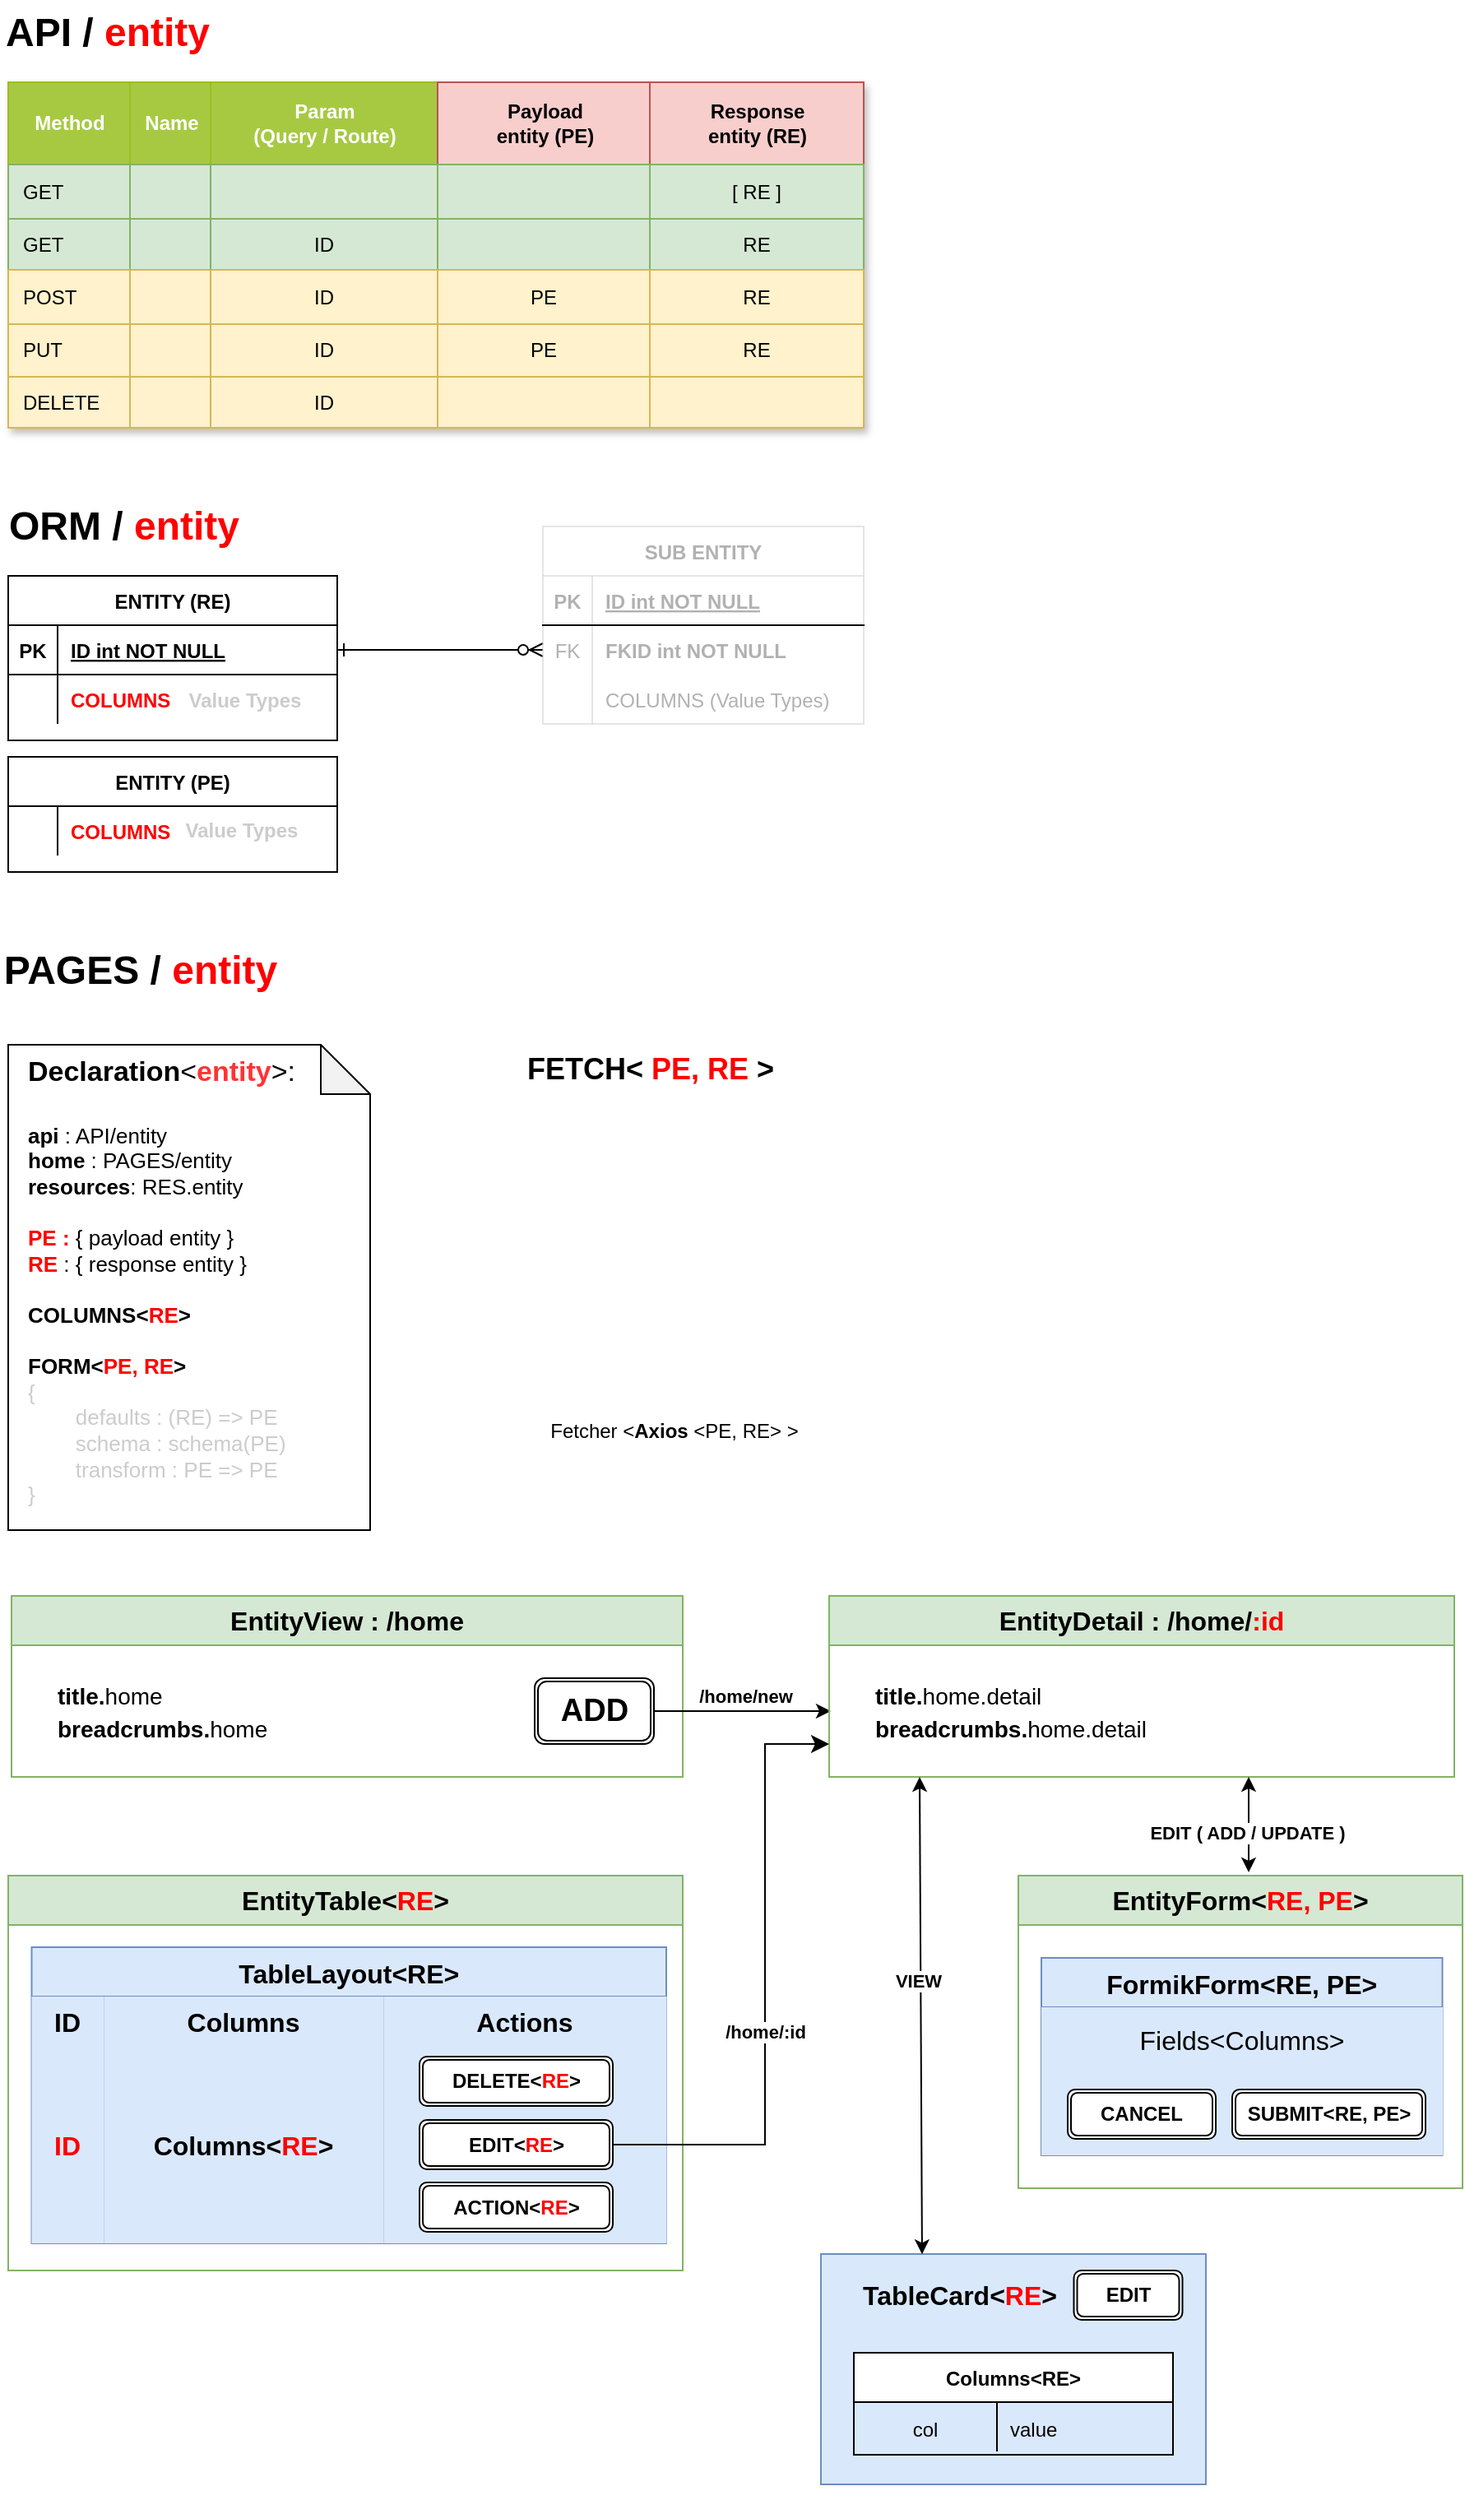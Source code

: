 <mxfile version="24.5.2" type="github">
  <diagram id="R2lEEEUBdFMjLlhIrx00" name="Page-1">
    <mxGraphModel dx="970" dy="598" grid="1" gridSize="10" guides="1" tooltips="1" connect="1" arrows="1" fold="1" page="1" pageScale="1" pageWidth="1169" pageHeight="827" math="0" shadow="0" extFonts="Permanent Marker^https://fonts.googleapis.com/css?family=Permanent+Marker">
      <root>
        <mxCell id="0" />
        <mxCell id="1" parent="0" />
        <mxCell id="C-vyLk0tnHw3VtMMgP7b-1" value="" style="edgeStyle=entityRelationEdgeStyle;endArrow=ERzeroToMany;startArrow=ERone;endFill=1;startFill=0;" parent="1" source="C-vyLk0tnHw3VtMMgP7b-24" target="C-vyLk0tnHw3VtMMgP7b-6" edge="1">
          <mxGeometry width="100" height="100" relative="1" as="geometry">
            <mxPoint x="310" y="1030" as="sourcePoint" />
            <mxPoint x="410" y="930" as="targetPoint" />
          </mxGeometry>
        </mxCell>
        <mxCell id="C-vyLk0tnHw3VtMMgP7b-2" value="SUB ENTITY" style="shape=table;startSize=30;container=1;collapsible=1;childLayout=tableLayout;fixedRows=1;rowLines=0;fontStyle=1;align=center;resizeLast=1;opacity=50;strokeColor=#CCCCCC;textOpacity=30;" parent="1" vertex="1">
          <mxGeometry x="415" y="400" width="195" height="120" as="geometry" />
        </mxCell>
        <mxCell id="C-vyLk0tnHw3VtMMgP7b-3" value="" style="shape=partialRectangle;collapsible=0;dropTarget=0;pointerEvents=0;fillColor=none;points=[[0,0.5],[1,0.5]];portConstraint=eastwest;top=0;left=0;right=0;bottom=1;" parent="C-vyLk0tnHw3VtMMgP7b-2" vertex="1">
          <mxGeometry y="30" width="195" height="30" as="geometry" />
        </mxCell>
        <mxCell id="C-vyLk0tnHw3VtMMgP7b-4" value="PK" style="shape=partialRectangle;overflow=hidden;connectable=0;fillColor=none;top=0;left=0;bottom=0;right=0;fontStyle=1;textOpacity=30;" parent="C-vyLk0tnHw3VtMMgP7b-3" vertex="1">
          <mxGeometry width="30" height="30" as="geometry">
            <mxRectangle width="30" height="30" as="alternateBounds" />
          </mxGeometry>
        </mxCell>
        <mxCell id="C-vyLk0tnHw3VtMMgP7b-5" value="ID int NOT NULL " style="shape=partialRectangle;overflow=hidden;connectable=0;fillColor=none;top=0;left=0;bottom=0;right=0;align=left;spacingLeft=6;fontStyle=5;textOpacity=30;" parent="C-vyLk0tnHw3VtMMgP7b-3" vertex="1">
          <mxGeometry x="30" width="165" height="30" as="geometry">
            <mxRectangle width="165" height="30" as="alternateBounds" />
          </mxGeometry>
        </mxCell>
        <mxCell id="C-vyLk0tnHw3VtMMgP7b-6" value="" style="shape=partialRectangle;collapsible=0;dropTarget=0;pointerEvents=0;fillColor=none;points=[[0,0.5],[1,0.5]];portConstraint=eastwest;top=0;left=0;right=0;bottom=0;" parent="C-vyLk0tnHw3VtMMgP7b-2" vertex="1">
          <mxGeometry y="60" width="195" height="30" as="geometry" />
        </mxCell>
        <mxCell id="C-vyLk0tnHw3VtMMgP7b-7" value="FK" style="shape=partialRectangle;overflow=hidden;connectable=0;fillColor=none;top=0;left=0;bottom=0;right=0;textOpacity=30;" parent="C-vyLk0tnHw3VtMMgP7b-6" vertex="1">
          <mxGeometry width="30" height="30" as="geometry">
            <mxRectangle width="30" height="30" as="alternateBounds" />
          </mxGeometry>
        </mxCell>
        <mxCell id="C-vyLk0tnHw3VtMMgP7b-8" value="FKID int NOT NULL" style="shape=partialRectangle;overflow=hidden;connectable=0;fillColor=none;top=0;left=0;bottom=0;right=0;align=left;spacingLeft=6;fontStyle=1;textOpacity=30;" parent="C-vyLk0tnHw3VtMMgP7b-6" vertex="1">
          <mxGeometry x="30" width="165" height="30" as="geometry">
            <mxRectangle width="165" height="30" as="alternateBounds" />
          </mxGeometry>
        </mxCell>
        <mxCell id="C-vyLk0tnHw3VtMMgP7b-9" value="" style="shape=partialRectangle;collapsible=0;dropTarget=0;pointerEvents=0;fillColor=none;points=[[0,0.5],[1,0.5]];portConstraint=eastwest;top=0;left=0;right=0;bottom=0;" parent="C-vyLk0tnHw3VtMMgP7b-2" vertex="1">
          <mxGeometry y="90" width="195" height="30" as="geometry" />
        </mxCell>
        <mxCell id="C-vyLk0tnHw3VtMMgP7b-10" value="" style="shape=partialRectangle;overflow=hidden;connectable=0;fillColor=none;top=0;left=0;bottom=0;right=0;textOpacity=30;" parent="C-vyLk0tnHw3VtMMgP7b-9" vertex="1">
          <mxGeometry width="30" height="30" as="geometry">
            <mxRectangle width="30" height="30" as="alternateBounds" />
          </mxGeometry>
        </mxCell>
        <mxCell id="C-vyLk0tnHw3VtMMgP7b-11" value="COLUMNS (Value Types)" style="shape=partialRectangle;overflow=hidden;connectable=0;fillColor=none;top=0;left=0;bottom=0;right=0;align=left;spacingLeft=6;textOpacity=30;" parent="C-vyLk0tnHw3VtMMgP7b-9" vertex="1">
          <mxGeometry x="30" width="165" height="30" as="geometry">
            <mxRectangle width="165" height="30" as="alternateBounds" />
          </mxGeometry>
        </mxCell>
        <mxCell id="C-vyLk0tnHw3VtMMgP7b-23" value="ENTITY (RE)" style="shape=table;startSize=30;container=1;collapsible=1;childLayout=tableLayout;fixedRows=1;rowLines=0;fontStyle=1;align=center;resizeLast=1;fontColor=#000000;" parent="1" vertex="1">
          <mxGeometry x="90" y="430" width="200" height="100" as="geometry" />
        </mxCell>
        <mxCell id="C-vyLk0tnHw3VtMMgP7b-24" value="" style="shape=partialRectangle;collapsible=0;dropTarget=0;pointerEvents=0;fillColor=none;points=[[0,0.5],[1,0.5]];portConstraint=eastwest;top=0;left=0;right=0;bottom=1;" parent="C-vyLk0tnHw3VtMMgP7b-23" vertex="1">
          <mxGeometry y="30" width="200" height="30" as="geometry" />
        </mxCell>
        <mxCell id="C-vyLk0tnHw3VtMMgP7b-25" value="PK" style="shape=partialRectangle;overflow=hidden;connectable=0;fillColor=none;top=0;left=0;bottom=0;right=0;fontStyle=1;" parent="C-vyLk0tnHw3VtMMgP7b-24" vertex="1">
          <mxGeometry width="30" height="30" as="geometry">
            <mxRectangle width="30" height="30" as="alternateBounds" />
          </mxGeometry>
        </mxCell>
        <mxCell id="C-vyLk0tnHw3VtMMgP7b-26" value="ID int NOT NULL " style="shape=partialRectangle;overflow=hidden;connectable=0;fillColor=none;top=0;left=0;bottom=0;right=0;align=left;spacingLeft=6;fontStyle=5;" parent="C-vyLk0tnHw3VtMMgP7b-24" vertex="1">
          <mxGeometry x="30" width="170" height="30" as="geometry">
            <mxRectangle width="170" height="30" as="alternateBounds" />
          </mxGeometry>
        </mxCell>
        <mxCell id="C-vyLk0tnHw3VtMMgP7b-27" value="" style="shape=partialRectangle;collapsible=0;dropTarget=0;pointerEvents=0;fillColor=none;points=[[0,0.5],[1,0.5]];portConstraint=eastwest;top=0;left=0;right=0;bottom=0;" parent="C-vyLk0tnHw3VtMMgP7b-23" vertex="1">
          <mxGeometry y="60" width="200" height="30" as="geometry" />
        </mxCell>
        <mxCell id="C-vyLk0tnHw3VtMMgP7b-28" value="" style="shape=partialRectangle;overflow=hidden;connectable=0;fillColor=none;top=0;left=0;bottom=0;right=0;" parent="C-vyLk0tnHw3VtMMgP7b-27" vertex="1">
          <mxGeometry width="30" height="30" as="geometry">
            <mxRectangle width="30" height="30" as="alternateBounds" />
          </mxGeometry>
        </mxCell>
        <mxCell id="C-vyLk0tnHw3VtMMgP7b-29" value="COLUMNS" style="shape=partialRectangle;overflow=hidden;connectable=0;fillColor=none;top=0;left=0;bottom=0;right=0;align=left;spacingLeft=6;fontColor=#FF0000;fontStyle=1" parent="C-vyLk0tnHw3VtMMgP7b-27" vertex="1">
          <mxGeometry x="30" width="170" height="30" as="geometry">
            <mxRectangle width="170" height="30" as="alternateBounds" />
          </mxGeometry>
        </mxCell>
        <mxCell id="YahrEmIbVGKIaJTnLxun-7" value="Assets" style="childLayout=tableLayout;recursiveResize=0;strokeColor=#98bf21;fillColor=#A7C942;shadow=1;" parent="1" vertex="1">
          <mxGeometry x="90" y="130" width="520" height="210" as="geometry" />
        </mxCell>
        <mxCell id="YahrEmIbVGKIaJTnLxun-8" style="shape=tableRow;horizontal=0;startSize=0;swimlaneHead=0;swimlaneBody=0;top=0;left=0;bottom=0;right=0;dropTarget=0;collapsible=0;recursiveResize=0;expand=0;fontStyle=0;strokeColor=inherit;fillColor=#ffffff;" parent="YahrEmIbVGKIaJTnLxun-7" vertex="1">
          <mxGeometry width="520" height="50" as="geometry" />
        </mxCell>
        <mxCell id="YahrEmIbVGKIaJTnLxun-68" value="Method" style="connectable=0;recursiveResize=0;strokeColor=inherit;fillColor=#A7C942;align=center;fontStyle=1;fontColor=#FFFFFF;html=1;" parent="YahrEmIbVGKIaJTnLxun-8" vertex="1">
          <mxGeometry width="74" height="50" as="geometry">
            <mxRectangle width="74" height="50" as="alternateBounds" />
          </mxGeometry>
        </mxCell>
        <mxCell id="YahrEmIbVGKIaJTnLxun-57" value="Name" style="connectable=0;recursiveResize=0;strokeColor=inherit;fillColor=#A7C942;align=center;fontStyle=1;fontColor=#FFFFFF;html=1;" parent="YahrEmIbVGKIaJTnLxun-8" vertex="1">
          <mxGeometry x="74" width="49" height="50" as="geometry">
            <mxRectangle width="49" height="50" as="alternateBounds" />
          </mxGeometry>
        </mxCell>
        <mxCell id="YahrEmIbVGKIaJTnLxun-9" value="Param&lt;div&gt;(Query / Route)&lt;/div&gt;" style="connectable=0;recursiveResize=0;strokeColor=inherit;fillColor=#A7C942;align=center;fontStyle=1;fontColor=#FFFFFF;html=1;" parent="YahrEmIbVGKIaJTnLxun-8" vertex="1">
          <mxGeometry x="123" width="138" height="50" as="geometry">
            <mxRectangle width="138" height="50" as="alternateBounds" />
          </mxGeometry>
        </mxCell>
        <mxCell id="YahrEmIbVGKIaJTnLxun-10" value="Payload&lt;div&gt;entity (PE)&lt;/div&gt;" style="connectable=0;recursiveResize=0;strokeColor=#b85450;fillColor=#f8cecc;align=center;fontStyle=1;html=1;" parent="YahrEmIbVGKIaJTnLxun-8" vertex="1">
          <mxGeometry x="261" width="129" height="50" as="geometry">
            <mxRectangle width="129" height="50" as="alternateBounds" />
          </mxGeometry>
        </mxCell>
        <mxCell id="YahrEmIbVGKIaJTnLxun-11" value="Response&lt;div&gt;entity (RE)&lt;/div&gt;" style="connectable=0;recursiveResize=0;strokeColor=#b85450;fillColor=#f8cecc;align=center;fontStyle=1;html=1;" parent="YahrEmIbVGKIaJTnLxun-8" vertex="1">
          <mxGeometry x="390" width="130" height="50" as="geometry">
            <mxRectangle width="130" height="50" as="alternateBounds" />
          </mxGeometry>
        </mxCell>
        <mxCell id="YahrEmIbVGKIaJTnLxun-12" value="" style="shape=tableRow;horizontal=0;startSize=0;swimlaneHead=0;swimlaneBody=0;top=0;left=0;bottom=0;right=0;dropTarget=0;collapsible=0;recursiveResize=0;expand=0;fontStyle=0;strokeColor=inherit;fillColor=#ffffff;" parent="YahrEmIbVGKIaJTnLxun-7" vertex="1">
          <mxGeometry y="50" width="520" height="33" as="geometry" />
        </mxCell>
        <mxCell id="YahrEmIbVGKIaJTnLxun-69" value="GET" style="connectable=0;recursiveResize=0;strokeColor=#82b366;fillColor=#d5e8d4;align=left;whiteSpace=wrap;html=1;spacingLeft=7;" parent="YahrEmIbVGKIaJTnLxun-12" vertex="1">
          <mxGeometry width="74" height="33" as="geometry">
            <mxRectangle width="74" height="33" as="alternateBounds" />
          </mxGeometry>
        </mxCell>
        <mxCell id="YahrEmIbVGKIaJTnLxun-58" value="" style="connectable=0;recursiveResize=0;strokeColor=#82b366;fillColor=#d5e8d4;align=center;whiteSpace=wrap;html=1;" parent="YahrEmIbVGKIaJTnLxun-12" vertex="1">
          <mxGeometry x="74" width="49" height="33" as="geometry">
            <mxRectangle width="49" height="33" as="alternateBounds" />
          </mxGeometry>
        </mxCell>
        <mxCell id="YahrEmIbVGKIaJTnLxun-13" value="" style="connectable=0;recursiveResize=0;strokeColor=#82b366;fillColor=#d5e8d4;align=center;whiteSpace=wrap;html=1;" parent="YahrEmIbVGKIaJTnLxun-12" vertex="1">
          <mxGeometry x="123" width="138" height="33" as="geometry">
            <mxRectangle width="138" height="33" as="alternateBounds" />
          </mxGeometry>
        </mxCell>
        <mxCell id="YahrEmIbVGKIaJTnLxun-14" value="" style="connectable=0;recursiveResize=0;strokeColor=#82b366;fillColor=#d5e8d4;align=center;whiteSpace=wrap;html=1;" parent="YahrEmIbVGKIaJTnLxun-12" vertex="1">
          <mxGeometry x="261" width="129" height="33" as="geometry">
            <mxRectangle width="129" height="33" as="alternateBounds" />
          </mxGeometry>
        </mxCell>
        <mxCell id="YahrEmIbVGKIaJTnLxun-15" value="[ RE ]" style="connectable=0;recursiveResize=0;strokeColor=#82b366;fillColor=#d5e8d4;align=center;whiteSpace=wrap;html=1;" parent="YahrEmIbVGKIaJTnLxun-12" vertex="1">
          <mxGeometry x="390" width="130" height="33" as="geometry">
            <mxRectangle width="130" height="33" as="alternateBounds" />
          </mxGeometry>
        </mxCell>
        <mxCell id="YahrEmIbVGKIaJTnLxun-16" value="" style="shape=tableRow;horizontal=0;startSize=0;swimlaneHead=0;swimlaneBody=0;top=0;left=0;bottom=0;right=0;dropTarget=0;collapsible=0;recursiveResize=0;expand=0;fontStyle=1;strokeColor=inherit;fillColor=#EAF2D3;" parent="YahrEmIbVGKIaJTnLxun-7" vertex="1">
          <mxGeometry y="83" width="520" height="31" as="geometry" />
        </mxCell>
        <mxCell id="YahrEmIbVGKIaJTnLxun-70" value="GET" style="connectable=0;recursiveResize=0;strokeColor=#82b366;fillColor=#d5e8d4;whiteSpace=wrap;html=1;align=left;spacingLeft=7;" parent="YahrEmIbVGKIaJTnLxun-16" vertex="1">
          <mxGeometry width="74" height="31" as="geometry">
            <mxRectangle width="74" height="31" as="alternateBounds" />
          </mxGeometry>
        </mxCell>
        <mxCell id="YahrEmIbVGKIaJTnLxun-59" value="" style="connectable=0;recursiveResize=0;strokeColor=#82b366;fillColor=#d5e8d4;whiteSpace=wrap;html=1;" parent="YahrEmIbVGKIaJTnLxun-16" vertex="1">
          <mxGeometry x="74" width="49" height="31" as="geometry">
            <mxRectangle width="49" height="31" as="alternateBounds" />
          </mxGeometry>
        </mxCell>
        <mxCell id="YahrEmIbVGKIaJTnLxun-17" value="ID" style="connectable=0;recursiveResize=0;strokeColor=#82b366;fillColor=#d5e8d4;whiteSpace=wrap;html=1;" parent="YahrEmIbVGKIaJTnLxun-16" vertex="1">
          <mxGeometry x="123" width="138" height="31" as="geometry">
            <mxRectangle width="138" height="31" as="alternateBounds" />
          </mxGeometry>
        </mxCell>
        <mxCell id="YahrEmIbVGKIaJTnLxun-18" value="" style="connectable=0;recursiveResize=0;strokeColor=#82b366;fillColor=#d5e8d4;whiteSpace=wrap;html=1;" parent="YahrEmIbVGKIaJTnLxun-16" vertex="1">
          <mxGeometry x="261" width="129" height="31" as="geometry">
            <mxRectangle width="129" height="31" as="alternateBounds" />
          </mxGeometry>
        </mxCell>
        <mxCell id="YahrEmIbVGKIaJTnLxun-19" value="RE" style="connectable=0;recursiveResize=0;strokeColor=#82b366;fillColor=#d5e8d4;whiteSpace=wrap;html=1;" parent="YahrEmIbVGKIaJTnLxun-16" vertex="1">
          <mxGeometry x="390" width="130" height="31" as="geometry">
            <mxRectangle width="130" height="31" as="alternateBounds" />
          </mxGeometry>
        </mxCell>
        <mxCell id="YahrEmIbVGKIaJTnLxun-20" value="" style="shape=tableRow;horizontal=0;startSize=0;swimlaneHead=0;swimlaneBody=0;top=0;left=0;bottom=0;right=0;dropTarget=0;collapsible=0;recursiveResize=0;expand=0;fontStyle=0;strokeColor=inherit;fillColor=#ffffff;" parent="YahrEmIbVGKIaJTnLxun-7" vertex="1">
          <mxGeometry y="114" width="520" height="33" as="geometry" />
        </mxCell>
        <mxCell id="YahrEmIbVGKIaJTnLxun-71" value="POST" style="connectable=0;recursiveResize=0;strokeColor=#d6b656;fillColor=#fff2cc;fontStyle=0;align=left;whiteSpace=wrap;html=1;spacingLeft=7;" parent="YahrEmIbVGKIaJTnLxun-20" vertex="1">
          <mxGeometry width="74" height="33" as="geometry">
            <mxRectangle width="74" height="33" as="alternateBounds" />
          </mxGeometry>
        </mxCell>
        <mxCell id="YahrEmIbVGKIaJTnLxun-60" style="connectable=0;recursiveResize=0;strokeColor=#d6b656;fillColor=#fff2cc;fontStyle=0;align=center;whiteSpace=wrap;html=1;" parent="YahrEmIbVGKIaJTnLxun-20" vertex="1">
          <mxGeometry x="74" width="49" height="33" as="geometry">
            <mxRectangle width="49" height="33" as="alternateBounds" />
          </mxGeometry>
        </mxCell>
        <mxCell id="YahrEmIbVGKIaJTnLxun-21" value="ID" style="connectable=0;recursiveResize=0;strokeColor=#d6b656;fillColor=#fff2cc;fontStyle=0;align=center;whiteSpace=wrap;html=1;" parent="YahrEmIbVGKIaJTnLxun-20" vertex="1">
          <mxGeometry x="123" width="138" height="33" as="geometry">
            <mxRectangle width="138" height="33" as="alternateBounds" />
          </mxGeometry>
        </mxCell>
        <mxCell id="YahrEmIbVGKIaJTnLxun-22" value="PE" style="connectable=0;recursiveResize=0;strokeColor=#d6b656;fillColor=#fff2cc;fontStyle=0;align=center;whiteSpace=wrap;html=1;" parent="YahrEmIbVGKIaJTnLxun-20" vertex="1">
          <mxGeometry x="261" width="129" height="33" as="geometry">
            <mxRectangle width="129" height="33" as="alternateBounds" />
          </mxGeometry>
        </mxCell>
        <mxCell id="YahrEmIbVGKIaJTnLxun-23" value="RE" style="connectable=0;recursiveResize=0;strokeColor=#d6b656;fillColor=#fff2cc;fontStyle=0;align=center;whiteSpace=wrap;html=1;" parent="YahrEmIbVGKIaJTnLxun-20" vertex="1">
          <mxGeometry x="390" width="130" height="33" as="geometry">
            <mxRectangle width="130" height="33" as="alternateBounds" />
          </mxGeometry>
        </mxCell>
        <mxCell id="YahrEmIbVGKIaJTnLxun-24" value="" style="shape=tableRow;horizontal=0;startSize=0;swimlaneHead=0;swimlaneBody=0;top=0;left=0;bottom=0;right=0;dropTarget=0;collapsible=0;recursiveResize=0;expand=0;fontStyle=1;strokeColor=inherit;fillColor=#EAF2D3;" parent="YahrEmIbVGKIaJTnLxun-7" vertex="1">
          <mxGeometry y="147" width="520" height="32" as="geometry" />
        </mxCell>
        <mxCell id="YahrEmIbVGKIaJTnLxun-72" value="PUT" style="connectable=0;recursiveResize=0;strokeColor=#d6b656;fillColor=#fff2cc;whiteSpace=wrap;html=1;align=left;spacingLeft=7;" parent="YahrEmIbVGKIaJTnLxun-24" vertex="1">
          <mxGeometry width="74" height="32" as="geometry">
            <mxRectangle width="74" height="32" as="alternateBounds" />
          </mxGeometry>
        </mxCell>
        <mxCell id="YahrEmIbVGKIaJTnLxun-61" style="connectable=0;recursiveResize=0;strokeColor=#d6b656;fillColor=#fff2cc;whiteSpace=wrap;html=1;" parent="YahrEmIbVGKIaJTnLxun-24" vertex="1">
          <mxGeometry x="74" width="49" height="32" as="geometry">
            <mxRectangle width="49" height="32" as="alternateBounds" />
          </mxGeometry>
        </mxCell>
        <mxCell id="YahrEmIbVGKIaJTnLxun-25" value="ID" style="connectable=0;recursiveResize=0;strokeColor=#d6b656;fillColor=#fff2cc;whiteSpace=wrap;html=1;" parent="YahrEmIbVGKIaJTnLxun-24" vertex="1">
          <mxGeometry x="123" width="138" height="32" as="geometry">
            <mxRectangle width="138" height="32" as="alternateBounds" />
          </mxGeometry>
        </mxCell>
        <mxCell id="YahrEmIbVGKIaJTnLxun-26" value="PE" style="connectable=0;recursiveResize=0;strokeColor=#d6b656;fillColor=#fff2cc;whiteSpace=wrap;html=1;" parent="YahrEmIbVGKIaJTnLxun-24" vertex="1">
          <mxGeometry x="261" width="129" height="32" as="geometry">
            <mxRectangle width="129" height="32" as="alternateBounds" />
          </mxGeometry>
        </mxCell>
        <mxCell id="YahrEmIbVGKIaJTnLxun-27" value="RE" style="connectable=0;recursiveResize=0;strokeColor=#d6b656;fillColor=#fff2cc;whiteSpace=wrap;html=1;" parent="YahrEmIbVGKIaJTnLxun-24" vertex="1">
          <mxGeometry x="390" width="130" height="32" as="geometry">
            <mxRectangle width="130" height="32" as="alternateBounds" />
          </mxGeometry>
        </mxCell>
        <mxCell id="YahrEmIbVGKIaJTnLxun-62" style="shape=tableRow;horizontal=0;startSize=0;swimlaneHead=0;swimlaneBody=0;top=0;left=0;bottom=0;right=0;dropTarget=0;collapsible=0;recursiveResize=0;expand=0;fontStyle=1;strokeColor=inherit;fillColor=#EAF2D3;" parent="YahrEmIbVGKIaJTnLxun-7" vertex="1">
          <mxGeometry y="179" width="520" height="31" as="geometry" />
        </mxCell>
        <mxCell id="YahrEmIbVGKIaJTnLxun-73" value="DELETE" style="connectable=0;recursiveResize=0;whiteSpace=wrap;html=1;align=left;spacingLeft=7;fillColor=#fff2cc;strokeColor=#d6b656;" parent="YahrEmIbVGKIaJTnLxun-62" vertex="1">
          <mxGeometry width="74" height="31" as="geometry">
            <mxRectangle width="74" height="31" as="alternateBounds" />
          </mxGeometry>
        </mxCell>
        <mxCell id="YahrEmIbVGKIaJTnLxun-63" style="connectable=0;recursiveResize=0;whiteSpace=wrap;html=1;fillColor=#fff2cc;strokeColor=#d6b656;" parent="YahrEmIbVGKIaJTnLxun-62" vertex="1">
          <mxGeometry x="74" width="49" height="31" as="geometry">
            <mxRectangle width="49" height="31" as="alternateBounds" />
          </mxGeometry>
        </mxCell>
        <mxCell id="YahrEmIbVGKIaJTnLxun-64" value="ID" style="connectable=0;recursiveResize=0;whiteSpace=wrap;html=1;fillColor=#fff2cc;strokeColor=#d6b656;" parent="YahrEmIbVGKIaJTnLxun-62" vertex="1">
          <mxGeometry x="123" width="138" height="31" as="geometry">
            <mxRectangle width="138" height="31" as="alternateBounds" />
          </mxGeometry>
        </mxCell>
        <mxCell id="YahrEmIbVGKIaJTnLxun-65" style="connectable=0;recursiveResize=0;whiteSpace=wrap;html=1;fillColor=#fff2cc;strokeColor=#d6b656;" parent="YahrEmIbVGKIaJTnLxun-62" vertex="1">
          <mxGeometry x="261" width="129" height="31" as="geometry">
            <mxRectangle width="129" height="31" as="alternateBounds" />
          </mxGeometry>
        </mxCell>
        <mxCell id="YahrEmIbVGKIaJTnLxun-66" style="connectable=0;recursiveResize=0;whiteSpace=wrap;html=1;fillColor=#fff2cc;strokeColor=#d6b656;" parent="YahrEmIbVGKIaJTnLxun-62" vertex="1">
          <mxGeometry x="390" width="130" height="31" as="geometry">
            <mxRectangle width="130" height="31" as="alternateBounds" />
          </mxGeometry>
        </mxCell>
        <mxCell id="YahrEmIbVGKIaJTnLxun-74" value="ENTITY (PE)" style="shape=table;startSize=30;container=1;collapsible=1;childLayout=tableLayout;fixedRows=1;rowLines=0;fontStyle=1;align=center;resizeLast=1;fontColor=#000000;" parent="1" vertex="1">
          <mxGeometry x="90" y="540" width="200" height="70" as="geometry" />
        </mxCell>
        <mxCell id="YahrEmIbVGKIaJTnLxun-78" value="" style="shape=partialRectangle;collapsible=0;dropTarget=0;pointerEvents=0;fillColor=none;points=[[0,0.5],[1,0.5]];portConstraint=eastwest;top=0;left=0;right=0;bottom=0;" parent="YahrEmIbVGKIaJTnLxun-74" vertex="1">
          <mxGeometry y="30" width="200" height="30" as="geometry" />
        </mxCell>
        <mxCell id="YahrEmIbVGKIaJTnLxun-79" value="" style="shape=partialRectangle;overflow=hidden;connectable=0;fillColor=none;top=0;left=0;bottom=0;right=0;" parent="YahrEmIbVGKIaJTnLxun-78" vertex="1">
          <mxGeometry width="30" height="30" as="geometry">
            <mxRectangle width="30" height="30" as="alternateBounds" />
          </mxGeometry>
        </mxCell>
        <mxCell id="YahrEmIbVGKIaJTnLxun-80" value="COLUMNS" style="shape=partialRectangle;overflow=hidden;connectable=0;fillColor=none;top=0;left=0;bottom=0;right=0;align=left;spacingLeft=6;fontColor=#FF0000;fontStyle=1" parent="YahrEmIbVGKIaJTnLxun-78" vertex="1">
          <mxGeometry x="30" width="170" height="30" as="geometry">
            <mxRectangle width="170" height="30" as="alternateBounds" />
          </mxGeometry>
        </mxCell>
        <mxCell id="YahrEmIbVGKIaJTnLxun-81" value="API /&amp;nbsp;&lt;font color=&quot;#ff0000&quot;&gt;entity&lt;/font&gt;" style="text;strokeColor=none;fillColor=none;html=1;fontSize=24;fontStyle=1;verticalAlign=middle;align=center;" parent="1" vertex="1">
          <mxGeometry x="100" y="80" width="100" height="40" as="geometry" />
        </mxCell>
        <mxCell id="YahrEmIbVGKIaJTnLxun-82" value="ORM /&amp;nbsp;&lt;font color=&quot;#ff0000&quot;&gt;entity&lt;/font&gt;" style="text;strokeColor=none;fillColor=none;html=1;fontSize=24;fontStyle=1;verticalAlign=middle;align=center;" parent="1" vertex="1">
          <mxGeometry x="110" y="380" width="100" height="40" as="geometry" />
        </mxCell>
        <UserObject label="&lt;b&gt;Value Types&lt;/b&gt;" placeholders="1" name="Variable" id="YahrEmIbVGKIaJTnLxun-83">
          <mxCell style="text;html=1;strokeColor=none;fillColor=none;align=center;verticalAlign=middle;whiteSpace=wrap;overflow=hidden;fontColor=#CCCCCC;" parent="1" vertex="1">
            <mxGeometry x="194" y="496" width="80" height="20" as="geometry" />
          </mxCell>
        </UserObject>
        <UserObject label="&lt;b&gt;Value Types&lt;/b&gt;" placeholders="1" name="Variable" id="YahrEmIbVGKIaJTnLxun-84">
          <mxCell style="text;html=1;strokeColor=none;fillColor=none;align=center;verticalAlign=middle;whiteSpace=wrap;overflow=hidden;fontColor=#CCCCCC;" parent="1" vertex="1">
            <mxGeometry x="192" y="575" width="80" height="20" as="geometry" />
          </mxCell>
        </UserObject>
        <mxCell id="YahrEmIbVGKIaJTnLxun-85" value="PAGES /&amp;nbsp;&lt;font color=&quot;#ff0000&quot;&gt;entity&lt;/font&gt;" style="text;strokeColor=none;fillColor=none;html=1;fontSize=24;fontStyle=1;verticalAlign=middle;align=center;" parent="1" vertex="1">
          <mxGeometry x="120" y="650" width="100" height="40" as="geometry" />
        </mxCell>
        <mxCell id="YahrEmIbVGKIaJTnLxun-86" value="&lt;font style=&quot;font-size: 17px;&quot;&gt;&lt;b style=&quot;&quot;&gt;Declaration&lt;/b&gt;&amp;lt;&lt;b style=&quot;&quot;&gt;&lt;font color=&quot;#ff3333&quot; style=&quot;font-size: 17px;&quot;&gt;entity&lt;/font&gt;&lt;/b&gt;&amp;gt;:&lt;/font&gt;&lt;div style=&quot;font-size: 17px;&quot;&gt;&lt;font style=&quot;font-size: 17px;&quot;&gt;&lt;br style=&quot;font-size: 13px;&quot;&gt;&lt;/font&gt;&lt;div style=&quot;font-size: 13px;&quot;&gt;&lt;font style=&quot;font-size: 13px;&quot;&gt;&lt;b&gt;api&lt;/b&gt; : API/entity&lt;/font&gt;&lt;/div&gt;&lt;div style=&quot;font-size: 13px;&quot;&gt;&lt;font style=&quot;font-size: 13px;&quot;&gt;&lt;b&gt;home&lt;/b&gt; : PAGES/entity&lt;/font&gt;&lt;/div&gt;&lt;div style=&quot;font-size: 13px;&quot;&gt;&lt;span style=&quot;background-color: initial; font-size: 13px;&quot;&gt;&lt;font style=&quot;font-size: 13px;&quot;&gt;&lt;b&gt;resources&lt;/b&gt;: RES.entity&lt;/font&gt;&lt;/span&gt;&lt;/div&gt;&lt;div style=&quot;font-size: 13px;&quot;&gt;&lt;span style=&quot;background-color: initial; font-size: 13px;&quot;&gt;&lt;font style=&quot;font-size: 13px;&quot;&gt;&lt;br&gt;&lt;/font&gt;&lt;/span&gt;&lt;/div&gt;&lt;div style=&quot;font-size: 13px;&quot;&gt;&lt;div style=&quot;font-size: 13px;&quot;&gt;&lt;font style=&quot;font-size: 13px;&quot;&gt;&lt;b style=&quot;font-size: 13px;&quot;&gt;&lt;font color=&quot;#ff0000&quot; style=&quot;font-size: 13px;&quot;&gt;PE :&lt;/font&gt;&lt;/b&gt;&amp;nbsp;{ payload entity }&lt;/font&gt;&lt;/div&gt;&lt;div style=&quot;font-size: 13px;&quot;&gt;&lt;font style=&quot;font-size: 13px;&quot;&gt;&lt;font color=&quot;#ff0000&quot; style=&quot;background-color: initial; font-size: 13px;&quot;&gt;&lt;b style=&quot;font-size: 13px;&quot;&gt;RE&lt;/b&gt;&lt;/font&gt;&lt;span style=&quot;background-color: initial; font-size: 13px;&quot;&gt;&amp;nbsp;:&lt;/span&gt;&lt;span style=&quot;background-color: initial; font-size: 13px;&quot;&gt;&amp;nbsp;{ response entity }&lt;/span&gt;&lt;/font&gt;&lt;/div&gt;&lt;/div&gt;&lt;div style=&quot;font-size: 13px;&quot;&gt;&lt;span style=&quot;background-color: initial; font-size: 13px;&quot;&gt;&lt;font style=&quot;font-size: 13px;&quot;&gt;&lt;br style=&quot;font-size: 13px;&quot;&gt;&lt;/font&gt;&lt;/span&gt;&lt;/div&gt;&lt;div style=&quot;font-size: 13px;&quot;&gt;&lt;span style=&quot;background-color: initial; font-size: 13px;&quot;&gt;&lt;b style=&quot;font-size: 13px;&quot;&gt;&lt;font style=&quot;font-size: 13px;&quot;&gt;COLUMNS&amp;lt;&lt;font color=&quot;#ff0000&quot; style=&quot;font-size: 13px;&quot;&gt;RE&lt;/font&gt;&amp;gt;&lt;/font&gt;&lt;/b&gt;&lt;/span&gt;&lt;/div&gt;&lt;div style=&quot;font-size: 13px;&quot;&gt;&lt;span style=&quot;background-color: initial; font-size: 13px;&quot;&gt;&lt;b style=&quot;font-size: 13px;&quot;&gt;&lt;font style=&quot;font-size: 13px;&quot;&gt;&lt;br&gt;&lt;/font&gt;&lt;/b&gt;&lt;/span&gt;&lt;/div&gt;&lt;div style=&quot;font-size: 13px;&quot;&gt;&lt;div style=&quot;font-size: 13px;&quot;&gt;&lt;b style=&quot;font-size: 13px;&quot;&gt;&lt;font style=&quot;font-size: 13px;&quot;&gt;&lt;span style=&quot;background-color: initial; font-size: 13px;&quot;&gt;FORM&amp;lt;&lt;font color=&quot;#ff0000&quot; style=&quot;font-size: 13px;&quot;&gt;PE,&lt;/font&gt; &lt;font color=&quot;#ff0000&quot; style=&quot;font-size: 13px;&quot;&gt;RE&lt;/font&gt;&amp;gt;&lt;/span&gt;&lt;br style=&quot;font-size: 13px;&quot;&gt;&lt;/font&gt;&lt;/b&gt;&lt;/div&gt;&lt;/div&gt;&lt;/div&gt;&lt;div style=&quot;font-size: 13px;&quot;&gt;&lt;span style=&quot;background-color: initial; font-size: 13px;&quot;&gt;&lt;font color=&quot;#cccccc&quot; style=&quot;font-size: 13px;&quot;&gt;{&lt;/font&gt;&lt;/span&gt;&lt;/div&gt;&lt;div style=&quot;font-size: 13px;&quot;&gt;&lt;span style=&quot;background-color: initial; font-size: 13px;&quot;&gt;&lt;font color=&quot;#cccccc&quot; style=&quot;font-size: 13px;&quot;&gt;&lt;span style=&quot;white-space: pre; font-size: 13px;&quot;&gt;&#x9;&lt;/span&gt;defaults : (RE) =&amp;gt; PE&lt;br style=&quot;font-size: 13px;&quot;&gt;&lt;/font&gt;&lt;/span&gt;&lt;/div&gt;&lt;div style=&quot;font-size: 13px;&quot;&gt;&lt;span style=&quot;background-color: initial; font-size: 13px;&quot;&gt;&lt;font color=&quot;#cccccc&quot; style=&quot;font-size: 13px;&quot;&gt;&lt;span style=&quot;white-space: pre; font-size: 13px;&quot;&gt;&#x9;&lt;/span&gt;schema : schema(PE)&lt;/font&gt;&lt;/span&gt;&lt;/div&gt;&lt;div style=&quot;font-size: 13px;&quot;&gt;&lt;span style=&quot;background-color: initial; font-size: 13px;&quot;&gt;&lt;font color=&quot;#cccccc&quot; style=&quot;font-size: 13px;&quot;&gt;&lt;span style=&quot;white-space: pre; font-size: 13px;&quot;&gt;&#x9;&lt;/span&gt;transform : PE =&amp;gt; PE&amp;nbsp;&lt;br style=&quot;font-size: 13px;&quot;&gt;&lt;/font&gt;&lt;/span&gt;&lt;/div&gt;&lt;div style=&quot;font-size: 13px;&quot;&gt;&lt;span style=&quot;background-color: initial; font-size: 13px;&quot;&gt;&lt;font color=&quot;#cccccc&quot; style=&quot;font-size: 13px;&quot;&gt;}&lt;/font&gt;&lt;/span&gt;&lt;/div&gt;" style="shape=note;whiteSpace=wrap;html=1;backgroundOutline=1;darkOpacity=0.05;align=left;spacingLeft=10;verticalAlign=top;fontSize=13;" parent="1" vertex="1">
          <mxGeometry x="90" y="715" width="220" height="295" as="geometry" />
        </mxCell>
        <mxCell id="K0PCjT4belstwywt3aMA-4" value="FETCH&amp;lt;&amp;nbsp;&lt;font style=&quot;font-size: 18px;&quot; color=&quot;#ff0000&quot;&gt;PE, RE&amp;nbsp;&lt;/font&gt;&lt;font style=&quot;font-size: 18px;&quot;&gt;&amp;gt;&lt;/font&gt;" style="text;strokeColor=none;fillColor=none;html=1;fontSize=18;fontStyle=1;verticalAlign=middle;align=center;" vertex="1" parent="1">
          <mxGeometry x="430" y="710" width="100" height="40" as="geometry" />
        </mxCell>
        <mxCell id="K0PCjT4belstwywt3aMA-6" value="Fetcher &amp;lt;&lt;b&gt;Axios&lt;/b&gt; &amp;lt;PE, RE&amp;gt; &amp;gt;" style="text;html=1;align=center;verticalAlign=middle;whiteSpace=wrap;rounded=0;" vertex="1" parent="1">
          <mxGeometry x="360" y="935" width="270" height="30" as="geometry" />
        </mxCell>
        <mxCell id="K0PCjT4belstwywt3aMA-7" value="&lt;font style=&quot;font-size: 16px;&quot;&gt;EntityView : /home&lt;/font&gt;" style="swimlane;whiteSpace=wrap;html=1;startSize=30;fillColor=#d5e8d4;strokeColor=#82b366;" vertex="1" parent="1">
          <mxGeometry x="92" y="1050" width="408" height="110" as="geometry" />
        </mxCell>
        <mxCell id="K0PCjT4belstwywt3aMA-88" style="edgeStyle=orthogonalEdgeStyle;rounded=0;orthogonalLoop=1;jettySize=auto;html=1;exitX=1;exitY=0.5;exitDx=0;exitDy=0;" edge="1" parent="K0PCjT4belstwywt3aMA-7" source="K0PCjT4belstwywt3aMA-23">
          <mxGeometry relative="1" as="geometry">
            <mxPoint x="498" y="70" as="targetPoint" />
          </mxGeometry>
        </mxCell>
        <mxCell id="K0PCjT4belstwywt3aMA-120" value="&lt;span style=&quot;font-weight: 700; text-align: right;&quot;&gt;&amp;nbsp;/home/new&amp;nbsp;&lt;/span&gt;" style="edgeLabel;html=1;align=center;verticalAlign=bottom;resizable=0;points=[];labelPosition=center;verticalLabelPosition=top;" vertex="1" connectable="0" parent="K0PCjT4belstwywt3aMA-88">
          <mxGeometry x="0.028" y="1" relative="1" as="geometry">
            <mxPoint as="offset" />
          </mxGeometry>
        </mxCell>
        <mxCell id="K0PCjT4belstwywt3aMA-23" value="&lt;b&gt;&lt;font style=&quot;font-size: 19px;&quot;&gt;ADD&lt;/font&gt;&lt;/b&gt;" style="shape=ext;double=1;rounded=1;whiteSpace=wrap;html=1;" vertex="1" parent="K0PCjT4belstwywt3aMA-7">
          <mxGeometry x="318" y="50" width="72.5" height="40" as="geometry" />
        </mxCell>
        <UserObject label="&lt;b style=&quot;font-size: 14px;&quot;&gt;breadcrumbs.&lt;/b&gt;home" placeholders="1" name="Variable" id="K0PCjT4belstwywt3aMA-26">
          <mxCell style="text;html=1;strokeColor=none;fillColor=none;align=left;verticalAlign=middle;whiteSpace=wrap;overflow=hidden;fontSize=14;" vertex="1" parent="K0PCjT4belstwywt3aMA-7">
            <mxGeometry x="26" y="70" width="167.5" height="20" as="geometry" />
          </mxCell>
        </UserObject>
        <UserObject label="&lt;b style=&quot;font-size: 14px;&quot;&gt;title.&lt;/b&gt;home" placeholders="1" name="Variable" id="K0PCjT4belstwywt3aMA-29">
          <mxCell style="text;html=1;strokeColor=none;fillColor=none;align=left;verticalAlign=middle;whiteSpace=wrap;overflow=hidden;fontSize=14;" vertex="1" parent="K0PCjT4belstwywt3aMA-7">
            <mxGeometry x="26" y="50" width="167.5" height="20" as="geometry" />
          </mxCell>
        </UserObject>
        <mxCell id="K0PCjT4belstwywt3aMA-46" value="&lt;font style=&quot;font-size: 16px;&quot;&gt;EntityDetail : /home/&lt;font style=&quot;font-size: 16px;&quot; color=&quot;#ff0000&quot;&gt;:id&lt;/font&gt;&lt;/font&gt;" style="swimlane;whiteSpace=wrap;html=1;startSize=30;fillColor=#d5e8d4;strokeColor=#82b366;" vertex="1" parent="1">
          <mxGeometry x="589" y="1050" width="380" height="110" as="geometry" />
        </mxCell>
        <UserObject label="&lt;b style=&quot;font-size: 14px;&quot;&gt;breadcrumbs.&lt;/b&gt;home.detail" placeholders="1" name="Variable" id="K0PCjT4belstwywt3aMA-58">
          <mxCell style="text;html=1;strokeColor=none;fillColor=none;align=left;verticalAlign=middle;whiteSpace=wrap;overflow=hidden;fontSize=14;" vertex="1" parent="K0PCjT4belstwywt3aMA-46">
            <mxGeometry x="26" y="70" width="167.5" height="20" as="geometry" />
          </mxCell>
        </UserObject>
        <UserObject label="&lt;b style=&quot;font-size: 14px;&quot;&gt;title.&lt;/b&gt;home.detail" placeholders="1" name="Variable" id="K0PCjT4belstwywt3aMA-59">
          <mxCell style="text;html=1;strokeColor=none;fillColor=none;align=left;verticalAlign=middle;whiteSpace=wrap;overflow=hidden;fontSize=14;" vertex="1" parent="K0PCjT4belstwywt3aMA-46">
            <mxGeometry x="26" y="50" width="167.5" height="20" as="geometry" />
          </mxCell>
        </UserObject>
        <mxCell id="K0PCjT4belstwywt3aMA-83" value="&lt;div&gt;&lt;span style=&quot;font-size: 16px; text-wrap: nowrap;&quot;&gt;EntityTable&amp;lt;&lt;font color=&quot;#ff0000&quot;&gt;RE&lt;/font&gt;&amp;gt;&lt;/span&gt;&lt;/div&gt;" style="swimlane;whiteSpace=wrap;html=1;startSize=30;fillColor=#d5e8d4;strokeColor=#82b366;" vertex="1" parent="1">
          <mxGeometry x="90" y="1220" width="410" height="240" as="geometry" />
        </mxCell>
        <mxCell id="K0PCjT4belstwywt3aMA-8" value="TableLayout&lt;RE&gt;" style="shape=table;startSize=30;container=1;collapsible=0;childLayout=tableLayout;strokeColor=#6c8ebf;fontSize=16;fillColor=#dae8fc;fontStyle=1" vertex="1" parent="K0PCjT4belstwywt3aMA-83">
          <mxGeometry x="14.25" y="43.5" width="385.75" height="180" as="geometry" />
        </mxCell>
        <mxCell id="K0PCjT4belstwywt3aMA-9" value="" style="shape=tableRow;horizontal=0;startSize=0;swimlaneHead=0;swimlaneBody=0;strokeColor=inherit;top=0;left=0;bottom=0;right=0;collapsible=0;dropTarget=0;fillColor=none;points=[[0,0.5],[1,0.5]];portConstraint=eastwest;fontSize=16;" vertex="1" parent="K0PCjT4belstwywt3aMA-8">
          <mxGeometry y="30" width="385.75" height="30" as="geometry" />
        </mxCell>
        <mxCell id="K0PCjT4belstwywt3aMA-10" value="&lt;b&gt;ID&lt;/b&gt;" style="shape=partialRectangle;html=1;whiteSpace=wrap;connectable=0;strokeColor=#000000;overflow=hidden;fillColor=#dae8fc;top=0;left=0;bottom=0;right=0;pointerEvents=1;fontSize=16;" vertex="1" parent="K0PCjT4belstwywt3aMA-9">
          <mxGeometry width="44" height="30" as="geometry">
            <mxRectangle width="44" height="30" as="alternateBounds" />
          </mxGeometry>
        </mxCell>
        <mxCell id="K0PCjT4belstwywt3aMA-11" value="&lt;b&gt;Columns&lt;/b&gt;" style="shape=partialRectangle;html=1;whiteSpace=wrap;connectable=0;strokeColor=#000000;overflow=hidden;fillColor=#dae8fc;top=0;left=0;bottom=0;right=0;pointerEvents=1;fontSize=16;" vertex="1" parent="K0PCjT4belstwywt3aMA-9">
          <mxGeometry x="44" width="170" height="30" as="geometry">
            <mxRectangle width="170" height="30" as="alternateBounds" />
          </mxGeometry>
        </mxCell>
        <mxCell id="K0PCjT4belstwywt3aMA-12" value="&lt;b&gt;Actions&lt;/b&gt;" style="shape=partialRectangle;html=1;whiteSpace=wrap;connectable=0;strokeColor=#000000;overflow=hidden;fillColor=#dae8fc;top=0;left=0;bottom=0;right=0;pointerEvents=1;fontSize=16;" vertex="1" parent="K0PCjT4belstwywt3aMA-9">
          <mxGeometry x="214" width="172" height="30" as="geometry">
            <mxRectangle width="172" height="30" as="alternateBounds" />
          </mxGeometry>
        </mxCell>
        <mxCell id="K0PCjT4belstwywt3aMA-13" value="" style="shape=tableRow;horizontal=0;startSize=0;swimlaneHead=0;swimlaneBody=0;strokeColor=inherit;top=0;left=0;bottom=0;right=0;collapsible=0;dropTarget=0;fillColor=none;points=[[0,0.5],[1,0.5]];portConstraint=eastwest;fontSize=16;" vertex="1" parent="K0PCjT4belstwywt3aMA-8">
          <mxGeometry y="60" width="385.75" height="120" as="geometry" />
        </mxCell>
        <mxCell id="K0PCjT4belstwywt3aMA-14" value="&lt;b&gt;&lt;font color=&quot;#ff0000&quot;&gt;ID&lt;/font&gt;&lt;/b&gt;" style="shape=partialRectangle;html=1;whiteSpace=wrap;connectable=0;strokeColor=#000000;overflow=hidden;fillColor=#dae8fc;top=0;left=0;bottom=0;right=0;pointerEvents=1;fontSize=16;" vertex="1" parent="K0PCjT4belstwywt3aMA-13">
          <mxGeometry width="44" height="120" as="geometry">
            <mxRectangle width="44" height="120" as="alternateBounds" />
          </mxGeometry>
        </mxCell>
        <mxCell id="K0PCjT4belstwywt3aMA-15" value="&lt;b&gt;Columns&amp;lt;&lt;font color=&quot;#ff0000&quot;&gt;RE&lt;/font&gt;&amp;gt;&lt;/b&gt;" style="shape=partialRectangle;html=1;whiteSpace=wrap;connectable=0;strokeColor=#000000;overflow=hidden;fillColor=#dae8fc;top=0;left=0;bottom=0;right=0;pointerEvents=1;fontSize=16;" vertex="1" parent="K0PCjT4belstwywt3aMA-13">
          <mxGeometry x="44" width="170" height="120" as="geometry">
            <mxRectangle width="170" height="120" as="alternateBounds" />
          </mxGeometry>
        </mxCell>
        <mxCell id="K0PCjT4belstwywt3aMA-16" value="" style="shape=partialRectangle;html=1;whiteSpace=wrap;connectable=0;strokeColor=#000000;overflow=hidden;fillColor=#dae8fc;top=0;left=0;bottom=0;right=0;pointerEvents=1;fontSize=16;" vertex="1" parent="K0PCjT4belstwywt3aMA-13">
          <mxGeometry x="214" width="172" height="120" as="geometry">
            <mxRectangle width="172" height="120" as="alternateBounds" />
          </mxGeometry>
        </mxCell>
        <mxCell id="K0PCjT4belstwywt3aMA-25" value="&lt;b&gt;DELETE&amp;lt;&lt;font color=&quot;#ff0000&quot;&gt;RE&lt;/font&gt;&amp;gt;&lt;/b&gt;" style="shape=ext;double=1;rounded=1;whiteSpace=wrap;html=1;" vertex="1" parent="K0PCjT4belstwywt3aMA-83">
          <mxGeometry x="250" y="110" width="117.5" height="30" as="geometry" />
        </mxCell>
        <mxCell id="K0PCjT4belstwywt3aMA-24" value="&lt;b&gt;EDIT&amp;lt;&lt;font color=&quot;#ff0000&quot;&gt;RE&lt;/font&gt;&amp;gt;&lt;/b&gt;" style="shape=ext;double=1;rounded=1;whiteSpace=wrap;html=1;" vertex="1" parent="K0PCjT4belstwywt3aMA-83">
          <mxGeometry x="250" y="148.5" width="117.5" height="30" as="geometry" />
        </mxCell>
        <mxCell id="K0PCjT4belstwywt3aMA-45" value="&lt;b&gt;ACTION&amp;lt;&lt;font color=&quot;#ff0000&quot;&gt;RE&lt;/font&gt;&amp;gt;&lt;/b&gt;" style="shape=ext;double=1;rounded=1;whiteSpace=wrap;html=1;" vertex="1" parent="K0PCjT4belstwywt3aMA-83">
          <mxGeometry x="250" y="186.5" width="117.5" height="30" as="geometry" />
        </mxCell>
        <mxCell id="K0PCjT4belstwywt3aMA-91" value="" style="group" vertex="1" connectable="0" parent="1">
          <mxGeometry x="584" y="1450" width="234" height="140" as="geometry" />
        </mxCell>
        <mxCell id="K0PCjT4belstwywt3aMA-77" style="edgeStyle=orthogonalEdgeStyle;rounded=0;orthogonalLoop=1;jettySize=auto;html=1;exitX=0.5;exitY=1;exitDx=0;exitDy=0;" edge="1" parent="K0PCjT4belstwywt3aMA-91">
          <mxGeometry relative="1" as="geometry">
            <mxPoint x="99" y="140" as="sourcePoint" />
            <mxPoint x="99" y="140" as="targetPoint" />
          </mxGeometry>
        </mxCell>
        <mxCell id="K0PCjT4belstwywt3aMA-82" value="" style="rounded=0;whiteSpace=wrap;html=1;fillColor=#dae8fc;strokeColor=#6c8ebf;" vertex="1" parent="K0PCjT4belstwywt3aMA-91">
          <mxGeometry width="234" height="140" as="geometry" />
        </mxCell>
        <mxCell id="K0PCjT4belstwywt3aMA-78" value="&lt;b style=&quot;font-size: 16px;&quot;&gt;TableCard&amp;lt;&lt;font style=&quot;font-size: 16px;&quot; color=&quot;#ff0000&quot;&gt;RE&lt;/font&gt;&amp;gt;&lt;/b&gt;" style="text;html=1;align=center;verticalAlign=middle;resizable=0;points=[];autosize=1;strokeColor=none;fillColor=none;" vertex="1" parent="K0PCjT4belstwywt3aMA-91">
          <mxGeometry x="13.75" y="10" width="140" height="30" as="geometry" />
        </mxCell>
        <mxCell id="K0PCjT4belstwywt3aMA-60" value="&lt;b&gt;EDIT&lt;/b&gt;" style="shape=ext;double=1;rounded=1;whiteSpace=wrap;html=1;" vertex="1" parent="K0PCjT4belstwywt3aMA-91">
          <mxGeometry x="153.75" y="10" width="66" height="30" as="geometry" />
        </mxCell>
        <mxCell id="K0PCjT4belstwywt3aMA-67" value="Columns&lt;RE&gt;" style="shape=table;startSize=30;container=1;collapsible=0;childLayout=tableLayout;fixedRows=1;rowLines=0;fontStyle=1;strokeColor=default;fontSize=12;fontColor=#000000;" vertex="1" parent="K0PCjT4belstwywt3aMA-91">
          <mxGeometry x="20" y="60" width="194" height="62" as="geometry" />
        </mxCell>
        <mxCell id="K0PCjT4belstwywt3aMA-68" value="" style="shape=tableRow;horizontal=0;startSize=0;swimlaneHead=0;swimlaneBody=0;top=0;left=0;bottom=0;right=0;collapsible=0;dropTarget=0;fillColor=none;points=[[0,0.5],[1,0.5]];portConstraint=eastwest;strokeColor=inherit;fontSize=16;" vertex="1" parent="K0PCjT4belstwywt3aMA-67">
          <mxGeometry y="30" width="194" height="30" as="geometry" />
        </mxCell>
        <mxCell id="K0PCjT4belstwywt3aMA-69" value="&lt;font style=&quot;font-size: 12px;&quot;&gt;col&lt;/font&gt;" style="shape=partialRectangle;html=1;whiteSpace=wrap;connectable=0;fillColor=none;top=0;left=0;bottom=0;right=0;overflow=hidden;pointerEvents=1;strokeColor=inherit;fontSize=16;" vertex="1" parent="K0PCjT4belstwywt3aMA-68">
          <mxGeometry width="87" height="30" as="geometry">
            <mxRectangle width="87" height="30" as="alternateBounds" />
          </mxGeometry>
        </mxCell>
        <mxCell id="K0PCjT4belstwywt3aMA-70" value="&lt;font style=&quot;font-size: 12px;&quot;&gt;value&lt;/font&gt;" style="shape=partialRectangle;html=1;whiteSpace=wrap;connectable=0;fillColor=none;top=0;left=0;bottom=0;right=0;align=left;spacingLeft=6;overflow=hidden;strokeColor=inherit;fontSize=16;" vertex="1" parent="K0PCjT4belstwywt3aMA-68">
          <mxGeometry x="87" width="107" height="30" as="geometry">
            <mxRectangle width="107" height="30" as="alternateBounds" />
          </mxGeometry>
        </mxCell>
        <mxCell id="K0PCjT4belstwywt3aMA-93" value="&lt;div&gt;&lt;span style=&quot;font-size: 16px; text-wrap: nowrap;&quot;&gt;EntityForm&amp;lt;&lt;font color=&quot;#ff0000&quot;&gt;RE, PE&lt;/font&gt;&amp;gt;&lt;/span&gt;&lt;/div&gt;" style="swimlane;whiteSpace=wrap;html=1;startSize=30;fillColor=#d5e8d4;strokeColor=#82b366;" vertex="1" parent="1">
          <mxGeometry x="704" y="1220" width="270" height="190" as="geometry" />
        </mxCell>
        <mxCell id="K0PCjT4belstwywt3aMA-94" value="FormikForm&lt;RE, PE&gt;" style="shape=table;startSize=30;container=1;collapsible=0;childLayout=tableLayout;strokeColor=#6c8ebf;fontSize=16;fillColor=#dae8fc;fontStyle=1" vertex="1" parent="K0PCjT4belstwywt3aMA-93">
          <mxGeometry x="14" y="50" width="243.75" height="120" as="geometry" />
        </mxCell>
        <mxCell id="K0PCjT4belstwywt3aMA-95" value="" style="shape=tableRow;horizontal=0;startSize=0;swimlaneHead=0;swimlaneBody=0;strokeColor=inherit;top=0;left=0;bottom=0;right=0;collapsible=0;dropTarget=0;fillColor=none;points=[[0,0.5],[1,0.5]];portConstraint=eastwest;fontSize=16;" vertex="1" parent="K0PCjT4belstwywt3aMA-94">
          <mxGeometry y="30" width="243.75" height="40" as="geometry" />
        </mxCell>
        <mxCell id="K0PCjT4belstwywt3aMA-96" value="Fields&amp;lt;Columns&amp;gt;" style="shape=partialRectangle;html=1;whiteSpace=wrap;connectable=0;strokeColor=#000000;overflow=hidden;fillColor=#dae8fc;top=0;left=0;bottom=0;right=0;pointerEvents=1;fontSize=16;" vertex="1" parent="K0PCjT4belstwywt3aMA-95">
          <mxGeometry width="244" height="40" as="geometry">
            <mxRectangle width="244" height="40" as="alternateBounds" />
          </mxGeometry>
        </mxCell>
        <mxCell id="K0PCjT4belstwywt3aMA-106" style="shape=tableRow;horizontal=0;startSize=0;swimlaneHead=0;swimlaneBody=0;strokeColor=inherit;top=0;left=0;bottom=0;right=0;collapsible=0;dropTarget=0;fillColor=none;points=[[0,0.5],[1,0.5]];portConstraint=eastwest;fontSize=16;" vertex="1" parent="K0PCjT4belstwywt3aMA-94">
          <mxGeometry y="70" width="243.75" height="50" as="geometry" />
        </mxCell>
        <mxCell id="K0PCjT4belstwywt3aMA-107" style="shape=partialRectangle;html=1;whiteSpace=wrap;connectable=0;strokeColor=#000000;overflow=hidden;fillColor=#dae8fc;top=0;left=0;bottom=0;right=0;pointerEvents=1;fontSize=16;" vertex="1" parent="K0PCjT4belstwywt3aMA-106">
          <mxGeometry width="244" height="50" as="geometry">
            <mxRectangle width="244" height="50" as="alternateBounds" />
          </mxGeometry>
        </mxCell>
        <mxCell id="K0PCjT4belstwywt3aMA-105" value="&lt;b&gt;SUBMIT&amp;lt;RE, PE&amp;gt;&lt;/b&gt;" style="shape=ext;double=1;rounded=1;whiteSpace=wrap;html=1;" vertex="1" parent="K0PCjT4belstwywt3aMA-93">
          <mxGeometry x="130" y="130" width="117.5" height="30" as="geometry" />
        </mxCell>
        <mxCell id="K0PCjT4belstwywt3aMA-104" value="&lt;b&gt;CANCEL&lt;/b&gt;" style="shape=ext;double=1;rounded=1;whiteSpace=wrap;html=1;" vertex="1" parent="K0PCjT4belstwywt3aMA-93">
          <mxGeometry x="30" y="130" width="90" height="30" as="geometry" />
        </mxCell>
        <mxCell id="K0PCjT4belstwywt3aMA-114" value="" style="endArrow=classic;startArrow=classic;html=1;rounded=0;" edge="1" parent="1">
          <mxGeometry width="50" height="50" relative="1" as="geometry">
            <mxPoint x="844" y="1218" as="sourcePoint" />
            <mxPoint x="844" y="1160" as="targetPoint" />
          </mxGeometry>
        </mxCell>
        <mxCell id="K0PCjT4belstwywt3aMA-115" value="&lt;b&gt;EDIT ( ADD / UPDATE )&lt;/b&gt;" style="edgeLabel;html=1;align=center;verticalAlign=middle;resizable=0;points=[];" vertex="1" connectable="0" parent="K0PCjT4belstwywt3aMA-114">
          <mxGeometry x="-0.169" y="1" relative="1" as="geometry">
            <mxPoint as="offset" />
          </mxGeometry>
        </mxCell>
        <mxCell id="K0PCjT4belstwywt3aMA-118" value="" style="endArrow=classic;startArrow=classic;html=1;rounded=0;exitX=0.22;exitY=0.001;exitDx=0;exitDy=0;exitPerimeter=0;" edge="1" parent="1">
          <mxGeometry width="50" height="50" relative="1" as="geometry">
            <mxPoint x="645.48" y="1450.14" as="sourcePoint" />
            <mxPoint x="644" y="1160" as="targetPoint" />
          </mxGeometry>
        </mxCell>
        <mxCell id="K0PCjT4belstwywt3aMA-119" value="&lt;b&gt;VIEW&lt;/b&gt;" style="edgeLabel;html=1;align=center;verticalAlign=middle;resizable=0;points=[];" vertex="1" connectable="0" parent="K0PCjT4belstwywt3aMA-118">
          <mxGeometry x="0.143" y="2" relative="1" as="geometry">
            <mxPoint as="offset" />
          </mxGeometry>
        </mxCell>
        <mxCell id="K0PCjT4belstwywt3aMA-121" value="" style="edgeStyle=elbowEdgeStyle;elbow=horizontal;endArrow=classic;html=1;curved=0;rounded=0;endSize=8;startSize=8;" edge="1" parent="1" source="K0PCjT4belstwywt3aMA-24">
          <mxGeometry width="50" height="50" relative="1" as="geometry">
            <mxPoint x="539" y="1190" as="sourcePoint" />
            <mxPoint x="589" y="1140" as="targetPoint" />
            <Array as="points">
              <mxPoint x="550" y="1260" />
            </Array>
          </mxGeometry>
        </mxCell>
        <mxCell id="K0PCjT4belstwywt3aMA-122" value="/home/:id" style="edgeLabel;html=1;align=center;verticalAlign=middle;resizable=0;points=[];fontStyle=1" vertex="1" connectable="0" parent="K0PCjT4belstwywt3aMA-121">
          <mxGeometry x="-0.14" relative="1" as="geometry">
            <mxPoint as="offset" />
          </mxGeometry>
        </mxCell>
      </root>
    </mxGraphModel>
  </diagram>
</mxfile>

